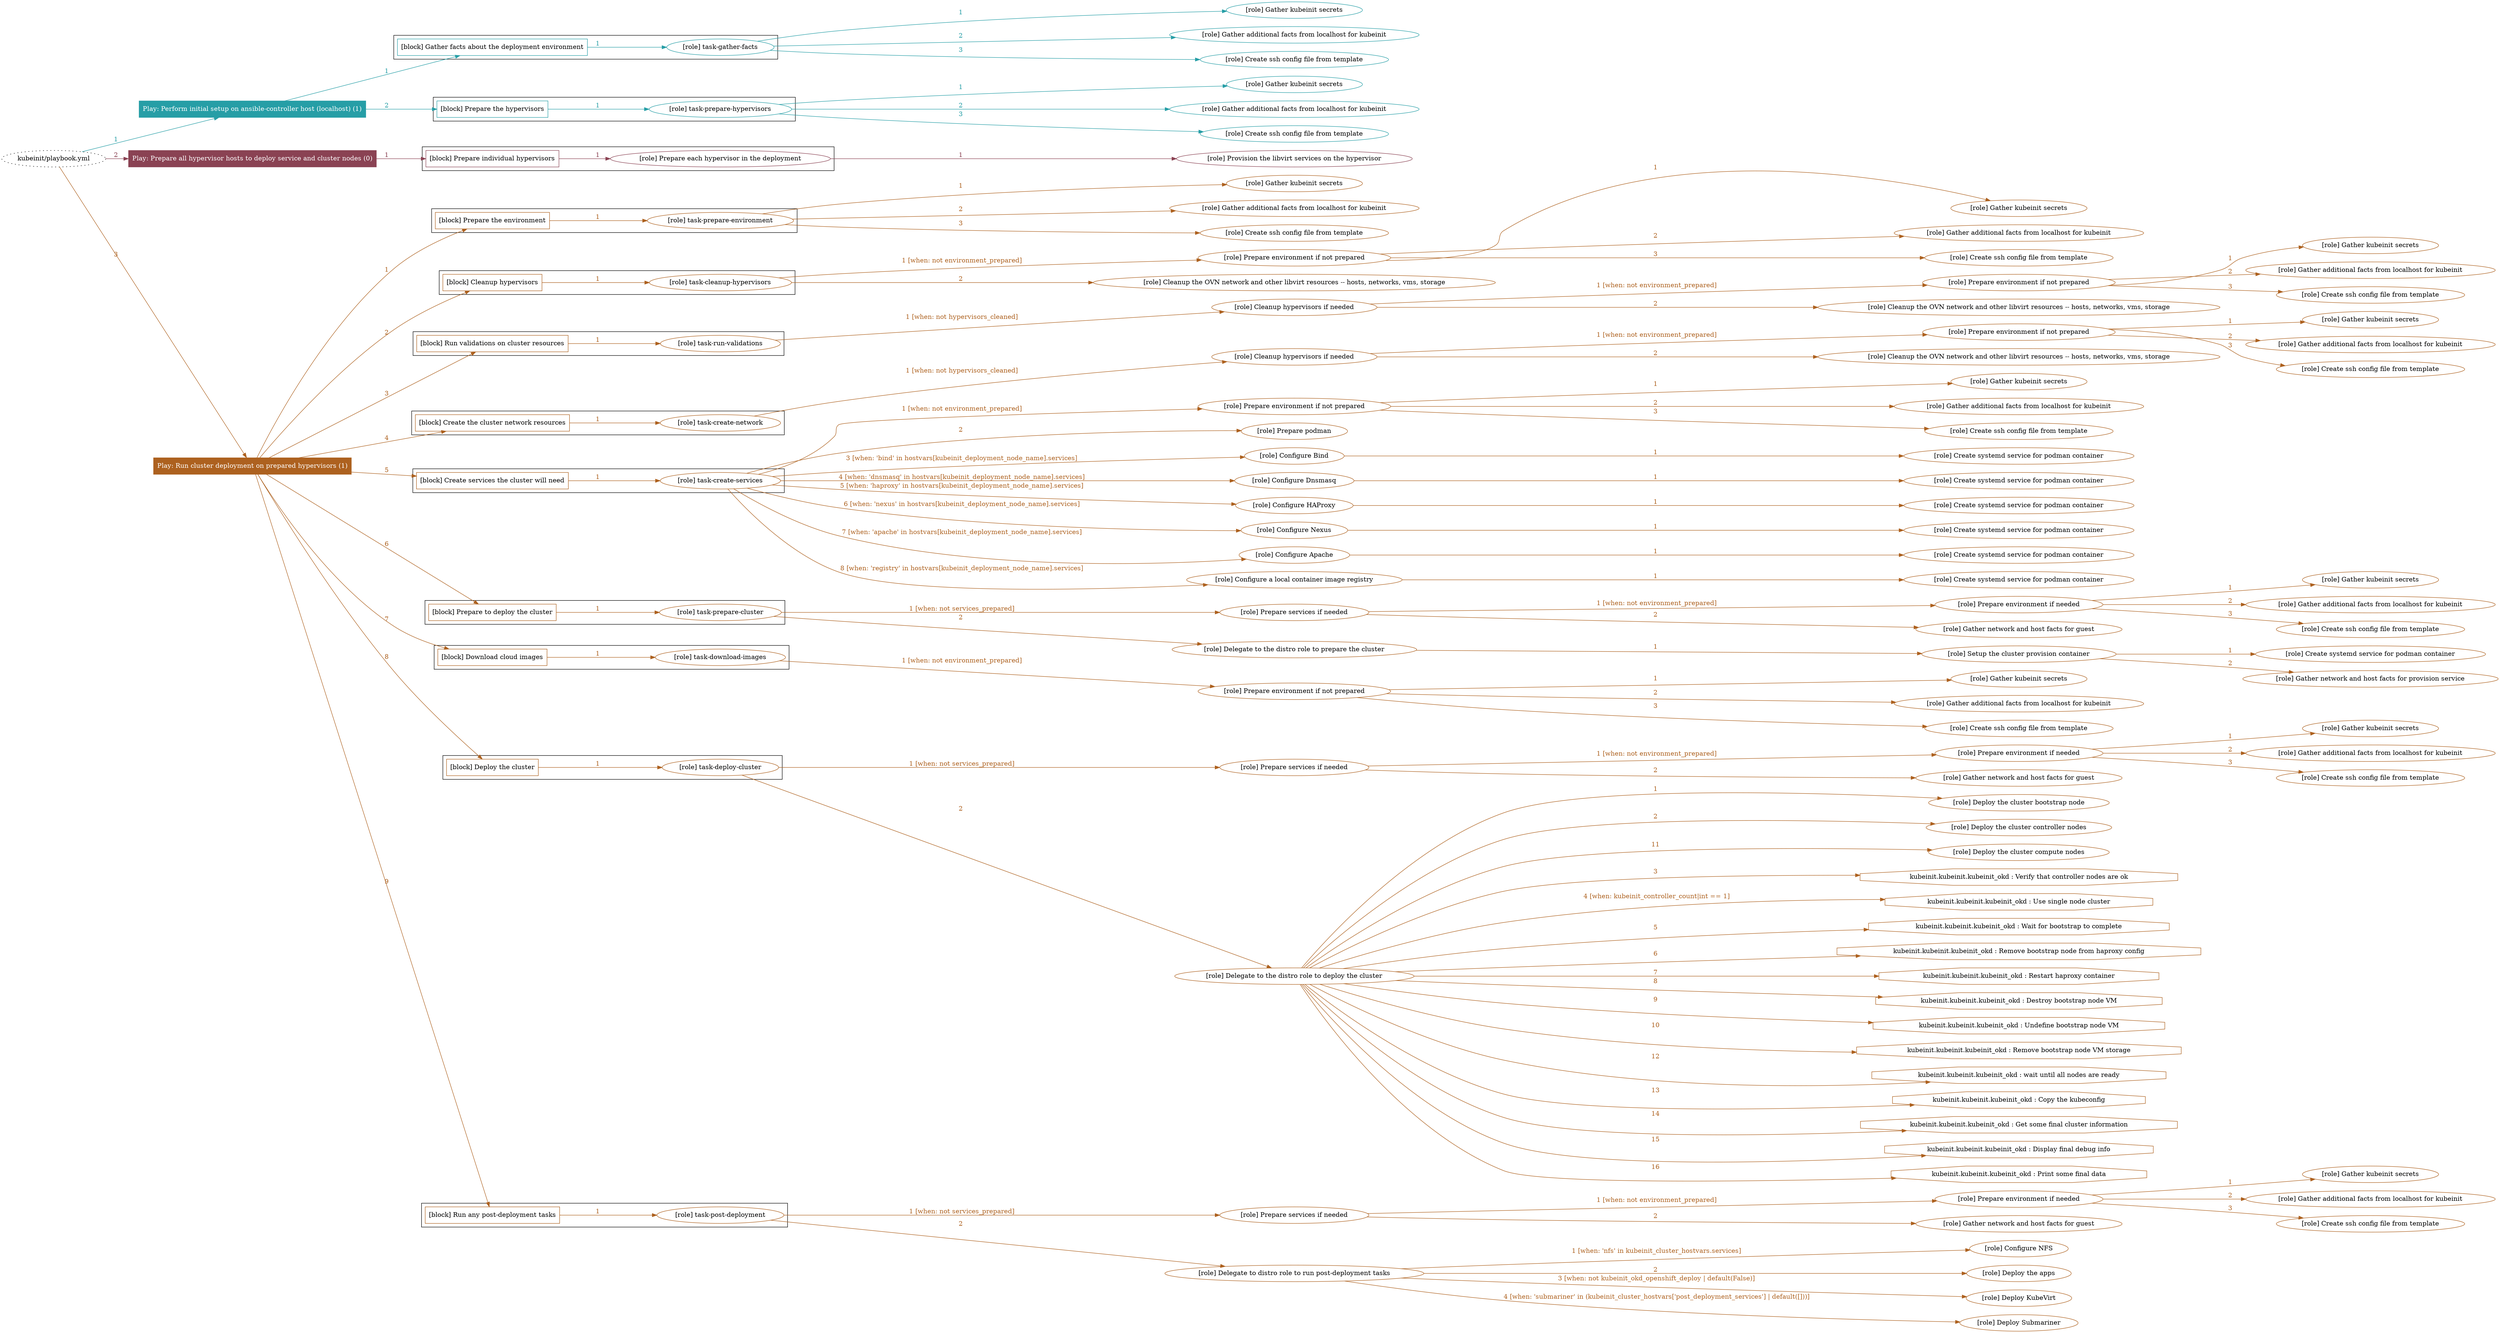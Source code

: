 digraph {
	graph [concentrate=true ordering=in rankdir=LR ratio=fill]
	edge [esep=5 sep=10]
	"kubeinit/playbook.yml" [URL="/home/runner/work/kubeinit/kubeinit/kubeinit/playbook.yml" id=playbook_9a4d87d5 style=dotted]
	play_89db842a [label="Play: Perform initial setup on ansible-controller host (localhost) (1)" URL="/home/runner/work/kubeinit/kubeinit/kubeinit/playbook.yml" color="#269ea6" fontcolor="#ffffff" id=play_89db842a shape=box style=filled tooltip=localhost]
	"kubeinit/playbook.yml" -> play_89db842a [label="1 " color="#269ea6" fontcolor="#269ea6" id=edge_95dd0a94 labeltooltip="1 " tooltip="1 "]
	subgraph "Gather kubeinit secrets" {
		role_ae7a94f9 [label="[role] Gather kubeinit secrets" URL="/home/runner/.ansible/collections/ansible_collections/kubeinit/kubeinit/roles/kubeinit_prepare/tasks/gather_kubeinit_facts.yml" color="#269ea6" id=role_ae7a94f9 tooltip="Gather kubeinit secrets"]
	}
	subgraph "Gather additional facts from localhost for kubeinit" {
		role_bd019669 [label="[role] Gather additional facts from localhost for kubeinit" URL="/home/runner/.ansible/collections/ansible_collections/kubeinit/kubeinit/roles/kubeinit_prepare/tasks/gather_kubeinit_facts.yml" color="#269ea6" id=role_bd019669 tooltip="Gather additional facts from localhost for kubeinit"]
	}
	subgraph "Create ssh config file from template" {
		role_b43a48fc [label="[role] Create ssh config file from template" URL="/home/runner/.ansible/collections/ansible_collections/kubeinit/kubeinit/roles/kubeinit_prepare/tasks/gather_kubeinit_facts.yml" color="#269ea6" id=role_b43a48fc tooltip="Create ssh config file from template"]
	}
	subgraph "task-gather-facts" {
		role_b2c30666 [label="[role] task-gather-facts" URL="/home/runner/work/kubeinit/kubeinit/kubeinit/playbook.yml" color="#269ea6" id=role_b2c30666 tooltip="task-gather-facts"]
		role_b2c30666 -> role_ae7a94f9 [label="1 " color="#269ea6" fontcolor="#269ea6" id=edge_11869ed7 labeltooltip="1 " tooltip="1 "]
		role_b2c30666 -> role_bd019669 [label="2 " color="#269ea6" fontcolor="#269ea6" id=edge_d51b8d55 labeltooltip="2 " tooltip="2 "]
		role_b2c30666 -> role_b43a48fc [label="3 " color="#269ea6" fontcolor="#269ea6" id=edge_423f474c labeltooltip="3 " tooltip="3 "]
	}
	subgraph "Gather kubeinit secrets" {
		role_a2096024 [label="[role] Gather kubeinit secrets" URL="/home/runner/.ansible/collections/ansible_collections/kubeinit/kubeinit/roles/kubeinit_prepare/tasks/gather_kubeinit_facts.yml" color="#269ea6" id=role_a2096024 tooltip="Gather kubeinit secrets"]
	}
	subgraph "Gather additional facts from localhost for kubeinit" {
		role_ddaea2f9 [label="[role] Gather additional facts from localhost for kubeinit" URL="/home/runner/.ansible/collections/ansible_collections/kubeinit/kubeinit/roles/kubeinit_prepare/tasks/gather_kubeinit_facts.yml" color="#269ea6" id=role_ddaea2f9 tooltip="Gather additional facts from localhost for kubeinit"]
	}
	subgraph "Create ssh config file from template" {
		role_84386844 [label="[role] Create ssh config file from template" URL="/home/runner/.ansible/collections/ansible_collections/kubeinit/kubeinit/roles/kubeinit_prepare/tasks/gather_kubeinit_facts.yml" color="#269ea6" id=role_84386844 tooltip="Create ssh config file from template"]
	}
	subgraph "task-prepare-hypervisors" {
		role_2451ce2c [label="[role] task-prepare-hypervisors" URL="/home/runner/work/kubeinit/kubeinit/kubeinit/playbook.yml" color="#269ea6" id=role_2451ce2c tooltip="task-prepare-hypervisors"]
		role_2451ce2c -> role_a2096024 [label="1 " color="#269ea6" fontcolor="#269ea6" id=edge_33c2fd5c labeltooltip="1 " tooltip="1 "]
		role_2451ce2c -> role_ddaea2f9 [label="2 " color="#269ea6" fontcolor="#269ea6" id=edge_5bc85304 labeltooltip="2 " tooltip="2 "]
		role_2451ce2c -> role_84386844 [label="3 " color="#269ea6" fontcolor="#269ea6" id=edge_ce3fcc4d labeltooltip="3 " tooltip="3 "]
	}
	subgraph "Play: Perform initial setup on ansible-controller host (localhost) (1)" {
		play_89db842a -> block_e79c4638 [label=1 color="#269ea6" fontcolor="#269ea6" id=edge_d972b718 labeltooltip=1 tooltip=1]
		subgraph cluster_block_e79c4638 {
			block_e79c4638 [label="[block] Gather facts about the deployment environment" URL="/home/runner/work/kubeinit/kubeinit/kubeinit/playbook.yml" color="#269ea6" id=block_e79c4638 labeltooltip="Gather facts about the deployment environment" shape=box tooltip="Gather facts about the deployment environment"]
			block_e79c4638 -> role_b2c30666 [label="1 " color="#269ea6" fontcolor="#269ea6" id=edge_9621c9ce labeltooltip="1 " tooltip="1 "]
		}
		play_89db842a -> block_8733a978 [label=2 color="#269ea6" fontcolor="#269ea6" id=edge_ac696b97 labeltooltip=2 tooltip=2]
		subgraph cluster_block_8733a978 {
			block_8733a978 [label="[block] Prepare the hypervisors" URL="/home/runner/work/kubeinit/kubeinit/kubeinit/playbook.yml" color="#269ea6" id=block_8733a978 labeltooltip="Prepare the hypervisors" shape=box tooltip="Prepare the hypervisors"]
			block_8733a978 -> role_2451ce2c [label="1 " color="#269ea6" fontcolor="#269ea6" id=edge_d6597994 labeltooltip="1 " tooltip="1 "]
		}
	}
	play_9b0f19b1 [label="Play: Prepare all hypervisor hosts to deploy service and cluster nodes (0)" URL="/home/runner/work/kubeinit/kubeinit/kubeinit/playbook.yml" color="#8a4253" fontcolor="#ffffff" id=play_9b0f19b1 shape=box style=filled tooltip="Play: Prepare all hypervisor hosts to deploy service and cluster nodes (0)"]
	"kubeinit/playbook.yml" -> play_9b0f19b1 [label="2 " color="#8a4253" fontcolor="#8a4253" id=edge_d0762844 labeltooltip="2 " tooltip="2 "]
	subgraph "Provision the libvirt services on the hypervisor" {
		role_38eee867 [label="[role] Provision the libvirt services on the hypervisor" URL="/home/runner/.ansible/collections/ansible_collections/kubeinit/kubeinit/roles/kubeinit_prepare/tasks/prepare_hypervisor.yml" color="#8a4253" id=role_38eee867 tooltip="Provision the libvirt services on the hypervisor"]
	}
	subgraph "Prepare each hypervisor in the deployment" {
		role_1d9260b6 [label="[role] Prepare each hypervisor in the deployment" URL="/home/runner/work/kubeinit/kubeinit/kubeinit/playbook.yml" color="#8a4253" id=role_1d9260b6 tooltip="Prepare each hypervisor in the deployment"]
		role_1d9260b6 -> role_38eee867 [label="1 " color="#8a4253" fontcolor="#8a4253" id=edge_60240657 labeltooltip="1 " tooltip="1 "]
	}
	subgraph "Play: Prepare all hypervisor hosts to deploy service and cluster nodes (0)" {
		play_9b0f19b1 -> block_d5d7e0af [label=1 color="#8a4253" fontcolor="#8a4253" id=edge_9c32d475 labeltooltip=1 tooltip=1]
		subgraph cluster_block_d5d7e0af {
			block_d5d7e0af [label="[block] Prepare individual hypervisors" URL="/home/runner/work/kubeinit/kubeinit/kubeinit/playbook.yml" color="#8a4253" id=block_d5d7e0af labeltooltip="Prepare individual hypervisors" shape=box tooltip="Prepare individual hypervisors"]
			block_d5d7e0af -> role_1d9260b6 [label="1 " color="#8a4253" fontcolor="#8a4253" id=edge_a08699fd labeltooltip="1 " tooltip="1 "]
		}
	}
	play_aac6924f [label="Play: Run cluster deployment on prepared hypervisors (1)" URL="/home/runner/work/kubeinit/kubeinit/kubeinit/playbook.yml" color="#ad611f" fontcolor="#ffffff" id=play_aac6924f shape=box style=filled tooltip=localhost]
	"kubeinit/playbook.yml" -> play_aac6924f [label="3 " color="#ad611f" fontcolor="#ad611f" id=edge_a08d4a89 labeltooltip="3 " tooltip="3 "]
	subgraph "Gather kubeinit secrets" {
		role_da028317 [label="[role] Gather kubeinit secrets" URL="/home/runner/.ansible/collections/ansible_collections/kubeinit/kubeinit/roles/kubeinit_prepare/tasks/gather_kubeinit_facts.yml" color="#ad611f" id=role_da028317 tooltip="Gather kubeinit secrets"]
	}
	subgraph "Gather additional facts from localhost for kubeinit" {
		role_40cef21d [label="[role] Gather additional facts from localhost for kubeinit" URL="/home/runner/.ansible/collections/ansible_collections/kubeinit/kubeinit/roles/kubeinit_prepare/tasks/gather_kubeinit_facts.yml" color="#ad611f" id=role_40cef21d tooltip="Gather additional facts from localhost for kubeinit"]
	}
	subgraph "Create ssh config file from template" {
		role_04da7549 [label="[role] Create ssh config file from template" URL="/home/runner/.ansible/collections/ansible_collections/kubeinit/kubeinit/roles/kubeinit_prepare/tasks/gather_kubeinit_facts.yml" color="#ad611f" id=role_04da7549 tooltip="Create ssh config file from template"]
	}
	subgraph "task-prepare-environment" {
		role_2ee619b7 [label="[role] task-prepare-environment" URL="/home/runner/work/kubeinit/kubeinit/kubeinit/playbook.yml" color="#ad611f" id=role_2ee619b7 tooltip="task-prepare-environment"]
		role_2ee619b7 -> role_da028317 [label="1 " color="#ad611f" fontcolor="#ad611f" id=edge_8d1d72e5 labeltooltip="1 " tooltip="1 "]
		role_2ee619b7 -> role_40cef21d [label="2 " color="#ad611f" fontcolor="#ad611f" id=edge_47f28ffe labeltooltip="2 " tooltip="2 "]
		role_2ee619b7 -> role_04da7549 [label="3 " color="#ad611f" fontcolor="#ad611f" id=edge_0ec453d5 labeltooltip="3 " tooltip="3 "]
	}
	subgraph "Gather kubeinit secrets" {
		role_4b497485 [label="[role] Gather kubeinit secrets" URL="/home/runner/.ansible/collections/ansible_collections/kubeinit/kubeinit/roles/kubeinit_prepare/tasks/gather_kubeinit_facts.yml" color="#ad611f" id=role_4b497485 tooltip="Gather kubeinit secrets"]
	}
	subgraph "Gather additional facts from localhost for kubeinit" {
		role_fdb814f2 [label="[role] Gather additional facts from localhost for kubeinit" URL="/home/runner/.ansible/collections/ansible_collections/kubeinit/kubeinit/roles/kubeinit_prepare/tasks/gather_kubeinit_facts.yml" color="#ad611f" id=role_fdb814f2 tooltip="Gather additional facts from localhost for kubeinit"]
	}
	subgraph "Create ssh config file from template" {
		role_90c917f5 [label="[role] Create ssh config file from template" URL="/home/runner/.ansible/collections/ansible_collections/kubeinit/kubeinit/roles/kubeinit_prepare/tasks/gather_kubeinit_facts.yml" color="#ad611f" id=role_90c917f5 tooltip="Create ssh config file from template"]
	}
	subgraph "Prepare environment if not prepared" {
		role_0f651ca2 [label="[role] Prepare environment if not prepared" URL="/home/runner/.ansible/collections/ansible_collections/kubeinit/kubeinit/roles/kubeinit_prepare/tasks/cleanup_hypervisors.yml" color="#ad611f" id=role_0f651ca2 tooltip="Prepare environment if not prepared"]
		role_0f651ca2 -> role_4b497485 [label="1 " color="#ad611f" fontcolor="#ad611f" id=edge_7981c8eb labeltooltip="1 " tooltip="1 "]
		role_0f651ca2 -> role_fdb814f2 [label="2 " color="#ad611f" fontcolor="#ad611f" id=edge_0ff57cc4 labeltooltip="2 " tooltip="2 "]
		role_0f651ca2 -> role_90c917f5 [label="3 " color="#ad611f" fontcolor="#ad611f" id=edge_c6a815e6 labeltooltip="3 " tooltip="3 "]
	}
	subgraph "Cleanup the OVN network and other libvirt resources -- hosts, networks, vms, storage" {
		role_b16c6ca5 [label="[role] Cleanup the OVN network and other libvirt resources -- hosts, networks, vms, storage" URL="/home/runner/.ansible/collections/ansible_collections/kubeinit/kubeinit/roles/kubeinit_prepare/tasks/cleanup_hypervisors.yml" color="#ad611f" id=role_b16c6ca5 tooltip="Cleanup the OVN network and other libvirt resources -- hosts, networks, vms, storage"]
	}
	subgraph "task-cleanup-hypervisors" {
		role_93db0e67 [label="[role] task-cleanup-hypervisors" URL="/home/runner/work/kubeinit/kubeinit/kubeinit/playbook.yml" color="#ad611f" id=role_93db0e67 tooltip="task-cleanup-hypervisors"]
		role_93db0e67 -> role_0f651ca2 [label="1 [when: not environment_prepared]" color="#ad611f" fontcolor="#ad611f" id=edge_e2e8afe5 labeltooltip="1 [when: not environment_prepared]" tooltip="1 [when: not environment_prepared]"]
		role_93db0e67 -> role_b16c6ca5 [label="2 " color="#ad611f" fontcolor="#ad611f" id=edge_042019ce labeltooltip="2 " tooltip="2 "]
	}
	subgraph "Gather kubeinit secrets" {
		role_386c3c94 [label="[role] Gather kubeinit secrets" URL="/home/runner/.ansible/collections/ansible_collections/kubeinit/kubeinit/roles/kubeinit_prepare/tasks/gather_kubeinit_facts.yml" color="#ad611f" id=role_386c3c94 tooltip="Gather kubeinit secrets"]
	}
	subgraph "Gather additional facts from localhost for kubeinit" {
		role_2fe7d57e [label="[role] Gather additional facts from localhost for kubeinit" URL="/home/runner/.ansible/collections/ansible_collections/kubeinit/kubeinit/roles/kubeinit_prepare/tasks/gather_kubeinit_facts.yml" color="#ad611f" id=role_2fe7d57e tooltip="Gather additional facts from localhost for kubeinit"]
	}
	subgraph "Create ssh config file from template" {
		role_62a33968 [label="[role] Create ssh config file from template" URL="/home/runner/.ansible/collections/ansible_collections/kubeinit/kubeinit/roles/kubeinit_prepare/tasks/gather_kubeinit_facts.yml" color="#ad611f" id=role_62a33968 tooltip="Create ssh config file from template"]
	}
	subgraph "Prepare environment if not prepared" {
		role_2ce2dbe4 [label="[role] Prepare environment if not prepared" URL="/home/runner/.ansible/collections/ansible_collections/kubeinit/kubeinit/roles/kubeinit_prepare/tasks/cleanup_hypervisors.yml" color="#ad611f" id=role_2ce2dbe4 tooltip="Prepare environment if not prepared"]
		role_2ce2dbe4 -> role_386c3c94 [label="1 " color="#ad611f" fontcolor="#ad611f" id=edge_14b8c8a2 labeltooltip="1 " tooltip="1 "]
		role_2ce2dbe4 -> role_2fe7d57e [label="2 " color="#ad611f" fontcolor="#ad611f" id=edge_1eb7001d labeltooltip="2 " tooltip="2 "]
		role_2ce2dbe4 -> role_62a33968 [label="3 " color="#ad611f" fontcolor="#ad611f" id=edge_35427a56 labeltooltip="3 " tooltip="3 "]
	}
	subgraph "Cleanup the OVN network and other libvirt resources -- hosts, networks, vms, storage" {
		role_796f700d [label="[role] Cleanup the OVN network and other libvirt resources -- hosts, networks, vms, storage" URL="/home/runner/.ansible/collections/ansible_collections/kubeinit/kubeinit/roles/kubeinit_prepare/tasks/cleanup_hypervisors.yml" color="#ad611f" id=role_796f700d tooltip="Cleanup the OVN network and other libvirt resources -- hosts, networks, vms, storage"]
	}
	subgraph "Cleanup hypervisors if needed" {
		role_ccfa4a8c [label="[role] Cleanup hypervisors if needed" URL="/home/runner/.ansible/collections/ansible_collections/kubeinit/kubeinit/roles/kubeinit_validations/tasks/main.yml" color="#ad611f" id=role_ccfa4a8c tooltip="Cleanup hypervisors if needed"]
		role_ccfa4a8c -> role_2ce2dbe4 [label="1 [when: not environment_prepared]" color="#ad611f" fontcolor="#ad611f" id=edge_a9859141 labeltooltip="1 [when: not environment_prepared]" tooltip="1 [when: not environment_prepared]"]
		role_ccfa4a8c -> role_796f700d [label="2 " color="#ad611f" fontcolor="#ad611f" id=edge_394e9d4b labeltooltip="2 " tooltip="2 "]
	}
	subgraph "task-run-validations" {
		role_46b5352d [label="[role] task-run-validations" URL="/home/runner/work/kubeinit/kubeinit/kubeinit/playbook.yml" color="#ad611f" id=role_46b5352d tooltip="task-run-validations"]
		role_46b5352d -> role_ccfa4a8c [label="1 [when: not hypervisors_cleaned]" color="#ad611f" fontcolor="#ad611f" id=edge_fbbfacf6 labeltooltip="1 [when: not hypervisors_cleaned]" tooltip="1 [when: not hypervisors_cleaned]"]
	}
	subgraph "Gather kubeinit secrets" {
		role_9c8b0edd [label="[role] Gather kubeinit secrets" URL="/home/runner/.ansible/collections/ansible_collections/kubeinit/kubeinit/roles/kubeinit_prepare/tasks/gather_kubeinit_facts.yml" color="#ad611f" id=role_9c8b0edd tooltip="Gather kubeinit secrets"]
	}
	subgraph "Gather additional facts from localhost for kubeinit" {
		role_137957ff [label="[role] Gather additional facts from localhost for kubeinit" URL="/home/runner/.ansible/collections/ansible_collections/kubeinit/kubeinit/roles/kubeinit_prepare/tasks/gather_kubeinit_facts.yml" color="#ad611f" id=role_137957ff tooltip="Gather additional facts from localhost for kubeinit"]
	}
	subgraph "Create ssh config file from template" {
		role_ee09f1ce [label="[role] Create ssh config file from template" URL="/home/runner/.ansible/collections/ansible_collections/kubeinit/kubeinit/roles/kubeinit_prepare/tasks/gather_kubeinit_facts.yml" color="#ad611f" id=role_ee09f1ce tooltip="Create ssh config file from template"]
	}
	subgraph "Prepare environment if not prepared" {
		role_40979986 [label="[role] Prepare environment if not prepared" URL="/home/runner/.ansible/collections/ansible_collections/kubeinit/kubeinit/roles/kubeinit_prepare/tasks/cleanup_hypervisors.yml" color="#ad611f" id=role_40979986 tooltip="Prepare environment if not prepared"]
		role_40979986 -> role_9c8b0edd [label="1 " color="#ad611f" fontcolor="#ad611f" id=edge_6fe8c3cb labeltooltip="1 " tooltip="1 "]
		role_40979986 -> role_137957ff [label="2 " color="#ad611f" fontcolor="#ad611f" id=edge_cd2a14ac labeltooltip="2 " tooltip="2 "]
		role_40979986 -> role_ee09f1ce [label="3 " color="#ad611f" fontcolor="#ad611f" id=edge_3de51860 labeltooltip="3 " tooltip="3 "]
	}
	subgraph "Cleanup the OVN network and other libvirt resources -- hosts, networks, vms, storage" {
		role_ed13ad21 [label="[role] Cleanup the OVN network and other libvirt resources -- hosts, networks, vms, storage" URL="/home/runner/.ansible/collections/ansible_collections/kubeinit/kubeinit/roles/kubeinit_prepare/tasks/cleanup_hypervisors.yml" color="#ad611f" id=role_ed13ad21 tooltip="Cleanup the OVN network and other libvirt resources -- hosts, networks, vms, storage"]
	}
	subgraph "Cleanup hypervisors if needed" {
		role_63f23e3c [label="[role] Cleanup hypervisors if needed" URL="/home/runner/.ansible/collections/ansible_collections/kubeinit/kubeinit/roles/kubeinit_libvirt/tasks/create_network.yml" color="#ad611f" id=role_63f23e3c tooltip="Cleanup hypervisors if needed"]
		role_63f23e3c -> role_40979986 [label="1 [when: not environment_prepared]" color="#ad611f" fontcolor="#ad611f" id=edge_a58d3bcb labeltooltip="1 [when: not environment_prepared]" tooltip="1 [when: not environment_prepared]"]
		role_63f23e3c -> role_ed13ad21 [label="2 " color="#ad611f" fontcolor="#ad611f" id=edge_278acaad labeltooltip="2 " tooltip="2 "]
	}
	subgraph "task-create-network" {
		role_04ecd2af [label="[role] task-create-network" URL="/home/runner/work/kubeinit/kubeinit/kubeinit/playbook.yml" color="#ad611f" id=role_04ecd2af tooltip="task-create-network"]
		role_04ecd2af -> role_63f23e3c [label="1 [when: not hypervisors_cleaned]" color="#ad611f" fontcolor="#ad611f" id=edge_746a2b8f labeltooltip="1 [when: not hypervisors_cleaned]" tooltip="1 [when: not hypervisors_cleaned]"]
	}
	subgraph "Gather kubeinit secrets" {
		role_7123ffb7 [label="[role] Gather kubeinit secrets" URL="/home/runner/.ansible/collections/ansible_collections/kubeinit/kubeinit/roles/kubeinit_prepare/tasks/gather_kubeinit_facts.yml" color="#ad611f" id=role_7123ffb7 tooltip="Gather kubeinit secrets"]
	}
	subgraph "Gather additional facts from localhost for kubeinit" {
		role_f53ab9f3 [label="[role] Gather additional facts from localhost for kubeinit" URL="/home/runner/.ansible/collections/ansible_collections/kubeinit/kubeinit/roles/kubeinit_prepare/tasks/gather_kubeinit_facts.yml" color="#ad611f" id=role_f53ab9f3 tooltip="Gather additional facts from localhost for kubeinit"]
	}
	subgraph "Create ssh config file from template" {
		role_320435c9 [label="[role] Create ssh config file from template" URL="/home/runner/.ansible/collections/ansible_collections/kubeinit/kubeinit/roles/kubeinit_prepare/tasks/gather_kubeinit_facts.yml" color="#ad611f" id=role_320435c9 tooltip="Create ssh config file from template"]
	}
	subgraph "Prepare environment if not prepared" {
		role_c3e6f771 [label="[role] Prepare environment if not prepared" URL="/home/runner/.ansible/collections/ansible_collections/kubeinit/kubeinit/roles/kubeinit_services/tasks/main.yml" color="#ad611f" id=role_c3e6f771 tooltip="Prepare environment if not prepared"]
		role_c3e6f771 -> role_7123ffb7 [label="1 " color="#ad611f" fontcolor="#ad611f" id=edge_0d44c2ab labeltooltip="1 " tooltip="1 "]
		role_c3e6f771 -> role_f53ab9f3 [label="2 " color="#ad611f" fontcolor="#ad611f" id=edge_cef2595a labeltooltip="2 " tooltip="2 "]
		role_c3e6f771 -> role_320435c9 [label="3 " color="#ad611f" fontcolor="#ad611f" id=edge_cd268386 labeltooltip="3 " tooltip="3 "]
	}
	subgraph "Prepare podman" {
		role_dbf51861 [label="[role] Prepare podman" URL="/home/runner/.ansible/collections/ansible_collections/kubeinit/kubeinit/roles/kubeinit_services/tasks/00_create_service_pod.yml" color="#ad611f" id=role_dbf51861 tooltip="Prepare podman"]
	}
	subgraph "Create systemd service for podman container" {
		role_4f3a4577 [label="[role] Create systemd service for podman container" URL="/home/runner/.ansible/collections/ansible_collections/kubeinit/kubeinit/roles/kubeinit_bind/tasks/main.yml" color="#ad611f" id=role_4f3a4577 tooltip="Create systemd service for podman container"]
	}
	subgraph "Configure Bind" {
		role_bc484366 [label="[role] Configure Bind" URL="/home/runner/.ansible/collections/ansible_collections/kubeinit/kubeinit/roles/kubeinit_services/tasks/start_services_containers.yml" color="#ad611f" id=role_bc484366 tooltip="Configure Bind"]
		role_bc484366 -> role_4f3a4577 [label="1 " color="#ad611f" fontcolor="#ad611f" id=edge_df790f39 labeltooltip="1 " tooltip="1 "]
	}
	subgraph "Create systemd service for podman container" {
		role_e1e6ae00 [label="[role] Create systemd service for podman container" URL="/home/runner/.ansible/collections/ansible_collections/kubeinit/kubeinit/roles/kubeinit_dnsmasq/tasks/main.yml" color="#ad611f" id=role_e1e6ae00 tooltip="Create systemd service for podman container"]
	}
	subgraph "Configure Dnsmasq" {
		role_4d7bee9c [label="[role] Configure Dnsmasq" URL="/home/runner/.ansible/collections/ansible_collections/kubeinit/kubeinit/roles/kubeinit_services/tasks/start_services_containers.yml" color="#ad611f" id=role_4d7bee9c tooltip="Configure Dnsmasq"]
		role_4d7bee9c -> role_e1e6ae00 [label="1 " color="#ad611f" fontcolor="#ad611f" id=edge_740e8e5f labeltooltip="1 " tooltip="1 "]
	}
	subgraph "Create systemd service for podman container" {
		role_254d030b [label="[role] Create systemd service for podman container" URL="/home/runner/.ansible/collections/ansible_collections/kubeinit/kubeinit/roles/kubeinit_haproxy/tasks/main.yml" color="#ad611f" id=role_254d030b tooltip="Create systemd service for podman container"]
	}
	subgraph "Configure HAProxy" {
		role_b877dd8b [label="[role] Configure HAProxy" URL="/home/runner/.ansible/collections/ansible_collections/kubeinit/kubeinit/roles/kubeinit_services/tasks/start_services_containers.yml" color="#ad611f" id=role_b877dd8b tooltip="Configure HAProxy"]
		role_b877dd8b -> role_254d030b [label="1 " color="#ad611f" fontcolor="#ad611f" id=edge_02c7d3d1 labeltooltip="1 " tooltip="1 "]
	}
	subgraph "Create systemd service for podman container" {
		role_dcc2b390 [label="[role] Create systemd service for podman container" URL="/home/runner/.ansible/collections/ansible_collections/kubeinit/kubeinit/roles/kubeinit_nexus/tasks/main.yml" color="#ad611f" id=role_dcc2b390 tooltip="Create systemd service for podman container"]
	}
	subgraph "Configure Nexus" {
		role_9832fd9b [label="[role] Configure Nexus" URL="/home/runner/.ansible/collections/ansible_collections/kubeinit/kubeinit/roles/kubeinit_services/tasks/start_services_containers.yml" color="#ad611f" id=role_9832fd9b tooltip="Configure Nexus"]
		role_9832fd9b -> role_dcc2b390 [label="1 " color="#ad611f" fontcolor="#ad611f" id=edge_26f6e38d labeltooltip="1 " tooltip="1 "]
	}
	subgraph "Create systemd service for podman container" {
		role_0f707d7d [label="[role] Create systemd service for podman container" URL="/home/runner/.ansible/collections/ansible_collections/kubeinit/kubeinit/roles/kubeinit_apache/tasks/main.yml" color="#ad611f" id=role_0f707d7d tooltip="Create systemd service for podman container"]
	}
	subgraph "Configure Apache" {
		role_85aa6ff6 [label="[role] Configure Apache" URL="/home/runner/.ansible/collections/ansible_collections/kubeinit/kubeinit/roles/kubeinit_services/tasks/start_services_containers.yml" color="#ad611f" id=role_85aa6ff6 tooltip="Configure Apache"]
		role_85aa6ff6 -> role_0f707d7d [label="1 " color="#ad611f" fontcolor="#ad611f" id=edge_0fc59c49 labeltooltip="1 " tooltip="1 "]
	}
	subgraph "Create systemd service for podman container" {
		role_623dc769 [label="[role] Create systemd service for podman container" URL="/home/runner/.ansible/collections/ansible_collections/kubeinit/kubeinit/roles/kubeinit_registry/tasks/main.yml" color="#ad611f" id=role_623dc769 tooltip="Create systemd service for podman container"]
	}
	subgraph "Configure a local container image registry" {
		role_31dde309 [label="[role] Configure a local container image registry" URL="/home/runner/.ansible/collections/ansible_collections/kubeinit/kubeinit/roles/kubeinit_services/tasks/start_services_containers.yml" color="#ad611f" id=role_31dde309 tooltip="Configure a local container image registry"]
		role_31dde309 -> role_623dc769 [label="1 " color="#ad611f" fontcolor="#ad611f" id=edge_7215e7db labeltooltip="1 " tooltip="1 "]
	}
	subgraph "task-create-services" {
		role_2c8e66fe [label="[role] task-create-services" URL="/home/runner/work/kubeinit/kubeinit/kubeinit/playbook.yml" color="#ad611f" id=role_2c8e66fe tooltip="task-create-services"]
		role_2c8e66fe -> role_c3e6f771 [label="1 [when: not environment_prepared]" color="#ad611f" fontcolor="#ad611f" id=edge_00e67932 labeltooltip="1 [when: not environment_prepared]" tooltip="1 [when: not environment_prepared]"]
		role_2c8e66fe -> role_dbf51861 [label="2 " color="#ad611f" fontcolor="#ad611f" id=edge_9fb94bb1 labeltooltip="2 " tooltip="2 "]
		role_2c8e66fe -> role_bc484366 [label="3 [when: 'bind' in hostvars[kubeinit_deployment_node_name].services]" color="#ad611f" fontcolor="#ad611f" id=edge_c4e9005e labeltooltip="3 [when: 'bind' in hostvars[kubeinit_deployment_node_name].services]" tooltip="3 [when: 'bind' in hostvars[kubeinit_deployment_node_name].services]"]
		role_2c8e66fe -> role_4d7bee9c [label="4 [when: 'dnsmasq' in hostvars[kubeinit_deployment_node_name].services]" color="#ad611f" fontcolor="#ad611f" id=edge_b97e998f labeltooltip="4 [when: 'dnsmasq' in hostvars[kubeinit_deployment_node_name].services]" tooltip="4 [when: 'dnsmasq' in hostvars[kubeinit_deployment_node_name].services]"]
		role_2c8e66fe -> role_b877dd8b [label="5 [when: 'haproxy' in hostvars[kubeinit_deployment_node_name].services]" color="#ad611f" fontcolor="#ad611f" id=edge_2146376d labeltooltip="5 [when: 'haproxy' in hostvars[kubeinit_deployment_node_name].services]" tooltip="5 [when: 'haproxy' in hostvars[kubeinit_deployment_node_name].services]"]
		role_2c8e66fe -> role_9832fd9b [label="6 [when: 'nexus' in hostvars[kubeinit_deployment_node_name].services]" color="#ad611f" fontcolor="#ad611f" id=edge_5b8541d4 labeltooltip="6 [when: 'nexus' in hostvars[kubeinit_deployment_node_name].services]" tooltip="6 [when: 'nexus' in hostvars[kubeinit_deployment_node_name].services]"]
		role_2c8e66fe -> role_85aa6ff6 [label="7 [when: 'apache' in hostvars[kubeinit_deployment_node_name].services]" color="#ad611f" fontcolor="#ad611f" id=edge_8cae0ccf labeltooltip="7 [when: 'apache' in hostvars[kubeinit_deployment_node_name].services]" tooltip="7 [when: 'apache' in hostvars[kubeinit_deployment_node_name].services]"]
		role_2c8e66fe -> role_31dde309 [label="8 [when: 'registry' in hostvars[kubeinit_deployment_node_name].services]" color="#ad611f" fontcolor="#ad611f" id=edge_76fd812b labeltooltip="8 [when: 'registry' in hostvars[kubeinit_deployment_node_name].services]" tooltip="8 [when: 'registry' in hostvars[kubeinit_deployment_node_name].services]"]
	}
	subgraph "Gather kubeinit secrets" {
		role_b8bae85e [label="[role] Gather kubeinit secrets" URL="/home/runner/.ansible/collections/ansible_collections/kubeinit/kubeinit/roles/kubeinit_prepare/tasks/gather_kubeinit_facts.yml" color="#ad611f" id=role_b8bae85e tooltip="Gather kubeinit secrets"]
	}
	subgraph "Gather additional facts from localhost for kubeinit" {
		role_bd514729 [label="[role] Gather additional facts from localhost for kubeinit" URL="/home/runner/.ansible/collections/ansible_collections/kubeinit/kubeinit/roles/kubeinit_prepare/tasks/gather_kubeinit_facts.yml" color="#ad611f" id=role_bd514729 tooltip="Gather additional facts from localhost for kubeinit"]
	}
	subgraph "Create ssh config file from template" {
		role_bbb05bca [label="[role] Create ssh config file from template" URL="/home/runner/.ansible/collections/ansible_collections/kubeinit/kubeinit/roles/kubeinit_prepare/tasks/gather_kubeinit_facts.yml" color="#ad611f" id=role_bbb05bca tooltip="Create ssh config file from template"]
	}
	subgraph "Prepare environment if needed" {
		role_afecfafe [label="[role] Prepare environment if needed" URL="/home/runner/.ansible/collections/ansible_collections/kubeinit/kubeinit/roles/kubeinit_services/tasks/prepare_services.yml" color="#ad611f" id=role_afecfafe tooltip="Prepare environment if needed"]
		role_afecfafe -> role_b8bae85e [label="1 " color="#ad611f" fontcolor="#ad611f" id=edge_502e9c63 labeltooltip="1 " tooltip="1 "]
		role_afecfafe -> role_bd514729 [label="2 " color="#ad611f" fontcolor="#ad611f" id=edge_f1367655 labeltooltip="2 " tooltip="2 "]
		role_afecfafe -> role_bbb05bca [label="3 " color="#ad611f" fontcolor="#ad611f" id=edge_6f58c9a4 labeltooltip="3 " tooltip="3 "]
	}
	subgraph "Gather network and host facts for guest" {
		role_c16a9a7e [label="[role] Gather network and host facts for guest" URL="/home/runner/.ansible/collections/ansible_collections/kubeinit/kubeinit/roles/kubeinit_services/tasks/prepare_services.yml" color="#ad611f" id=role_c16a9a7e tooltip="Gather network and host facts for guest"]
	}
	subgraph "Prepare services if needed" {
		role_09ee20c6 [label="[role] Prepare services if needed" URL="/home/runner/.ansible/collections/ansible_collections/kubeinit/kubeinit/roles/kubeinit_prepare/tasks/prepare_cluster.yml" color="#ad611f" id=role_09ee20c6 tooltip="Prepare services if needed"]
		role_09ee20c6 -> role_afecfafe [label="1 [when: not environment_prepared]" color="#ad611f" fontcolor="#ad611f" id=edge_4505060e labeltooltip="1 [when: not environment_prepared]" tooltip="1 [when: not environment_prepared]"]
		role_09ee20c6 -> role_c16a9a7e [label="2 " color="#ad611f" fontcolor="#ad611f" id=edge_d0ff723e labeltooltip="2 " tooltip="2 "]
	}
	subgraph "Create systemd service for podman container" {
		role_948949e7 [label="[role] Create systemd service for podman container" URL="/home/runner/.ansible/collections/ansible_collections/kubeinit/kubeinit/roles/kubeinit_services/tasks/create_provision_container.yml" color="#ad611f" id=role_948949e7 tooltip="Create systemd service for podman container"]
	}
	subgraph "Gather network and host facts for provision service" {
		role_82ac7380 [label="[role] Gather network and host facts for provision service" URL="/home/runner/.ansible/collections/ansible_collections/kubeinit/kubeinit/roles/kubeinit_services/tasks/create_provision_container.yml" color="#ad611f" id=role_82ac7380 tooltip="Gather network and host facts for provision service"]
	}
	subgraph "Setup the cluster provision container" {
		role_8bf5df13 [label="[role] Setup the cluster provision container" URL="/home/runner/.ansible/collections/ansible_collections/kubeinit/kubeinit/roles/kubeinit_okd/tasks/prepare_cluster.yml" color="#ad611f" id=role_8bf5df13 tooltip="Setup the cluster provision container"]
		role_8bf5df13 -> role_948949e7 [label="1 " color="#ad611f" fontcolor="#ad611f" id=edge_aebe0f16 labeltooltip="1 " tooltip="1 "]
		role_8bf5df13 -> role_82ac7380 [label="2 " color="#ad611f" fontcolor="#ad611f" id=edge_508ea5f2 labeltooltip="2 " tooltip="2 "]
	}
	subgraph "Delegate to the distro role to prepare the cluster" {
		role_2f9c21a3 [label="[role] Delegate to the distro role to prepare the cluster" URL="/home/runner/.ansible/collections/ansible_collections/kubeinit/kubeinit/roles/kubeinit_prepare/tasks/prepare_cluster.yml" color="#ad611f" id=role_2f9c21a3 tooltip="Delegate to the distro role to prepare the cluster"]
		role_2f9c21a3 -> role_8bf5df13 [label="1 " color="#ad611f" fontcolor="#ad611f" id=edge_ce827e85 labeltooltip="1 " tooltip="1 "]
	}
	subgraph "task-prepare-cluster" {
		role_3d15ce95 [label="[role] task-prepare-cluster" URL="/home/runner/work/kubeinit/kubeinit/kubeinit/playbook.yml" color="#ad611f" id=role_3d15ce95 tooltip="task-prepare-cluster"]
		role_3d15ce95 -> role_09ee20c6 [label="1 [when: not services_prepared]" color="#ad611f" fontcolor="#ad611f" id=edge_99c98bc4 labeltooltip="1 [when: not services_prepared]" tooltip="1 [when: not services_prepared]"]
		role_3d15ce95 -> role_2f9c21a3 [label="2 " color="#ad611f" fontcolor="#ad611f" id=edge_8a8c7ac5 labeltooltip="2 " tooltip="2 "]
	}
	subgraph "Gather kubeinit secrets" {
		role_2276c706 [label="[role] Gather kubeinit secrets" URL="/home/runner/.ansible/collections/ansible_collections/kubeinit/kubeinit/roles/kubeinit_prepare/tasks/gather_kubeinit_facts.yml" color="#ad611f" id=role_2276c706 tooltip="Gather kubeinit secrets"]
	}
	subgraph "Gather additional facts from localhost for kubeinit" {
		role_b4e7bc97 [label="[role] Gather additional facts from localhost for kubeinit" URL="/home/runner/.ansible/collections/ansible_collections/kubeinit/kubeinit/roles/kubeinit_prepare/tasks/gather_kubeinit_facts.yml" color="#ad611f" id=role_b4e7bc97 tooltip="Gather additional facts from localhost for kubeinit"]
	}
	subgraph "Create ssh config file from template" {
		role_75801753 [label="[role] Create ssh config file from template" URL="/home/runner/.ansible/collections/ansible_collections/kubeinit/kubeinit/roles/kubeinit_prepare/tasks/gather_kubeinit_facts.yml" color="#ad611f" id=role_75801753 tooltip="Create ssh config file from template"]
	}
	subgraph "Prepare environment if not prepared" {
		role_b9cea818 [label="[role] Prepare environment if not prepared" URL="/home/runner/.ansible/collections/ansible_collections/kubeinit/kubeinit/roles/kubeinit_libvirt/tasks/download_cloud_images.yml" color="#ad611f" id=role_b9cea818 tooltip="Prepare environment if not prepared"]
		role_b9cea818 -> role_2276c706 [label="1 " color="#ad611f" fontcolor="#ad611f" id=edge_a5eec6ef labeltooltip="1 " tooltip="1 "]
		role_b9cea818 -> role_b4e7bc97 [label="2 " color="#ad611f" fontcolor="#ad611f" id=edge_18fd1569 labeltooltip="2 " tooltip="2 "]
		role_b9cea818 -> role_75801753 [label="3 " color="#ad611f" fontcolor="#ad611f" id=edge_c7e49593 labeltooltip="3 " tooltip="3 "]
	}
	subgraph "task-download-images" {
		role_444e97b9 [label="[role] task-download-images" URL="/home/runner/work/kubeinit/kubeinit/kubeinit/playbook.yml" color="#ad611f" id=role_444e97b9 tooltip="task-download-images"]
		role_444e97b9 -> role_b9cea818 [label="1 [when: not environment_prepared]" color="#ad611f" fontcolor="#ad611f" id=edge_a78501de labeltooltip="1 [when: not environment_prepared]" tooltip="1 [when: not environment_prepared]"]
	}
	subgraph "Gather kubeinit secrets" {
		role_27627364 [label="[role] Gather kubeinit secrets" URL="/home/runner/.ansible/collections/ansible_collections/kubeinit/kubeinit/roles/kubeinit_prepare/tasks/gather_kubeinit_facts.yml" color="#ad611f" id=role_27627364 tooltip="Gather kubeinit secrets"]
	}
	subgraph "Gather additional facts from localhost for kubeinit" {
		role_f8746c5a [label="[role] Gather additional facts from localhost for kubeinit" URL="/home/runner/.ansible/collections/ansible_collections/kubeinit/kubeinit/roles/kubeinit_prepare/tasks/gather_kubeinit_facts.yml" color="#ad611f" id=role_f8746c5a tooltip="Gather additional facts from localhost for kubeinit"]
	}
	subgraph "Create ssh config file from template" {
		role_1a0cc93c [label="[role] Create ssh config file from template" URL="/home/runner/.ansible/collections/ansible_collections/kubeinit/kubeinit/roles/kubeinit_prepare/tasks/gather_kubeinit_facts.yml" color="#ad611f" id=role_1a0cc93c tooltip="Create ssh config file from template"]
	}
	subgraph "Prepare environment if needed" {
		role_b94e385b [label="[role] Prepare environment if needed" URL="/home/runner/.ansible/collections/ansible_collections/kubeinit/kubeinit/roles/kubeinit_services/tasks/prepare_services.yml" color="#ad611f" id=role_b94e385b tooltip="Prepare environment if needed"]
		role_b94e385b -> role_27627364 [label="1 " color="#ad611f" fontcolor="#ad611f" id=edge_11555ff3 labeltooltip="1 " tooltip="1 "]
		role_b94e385b -> role_f8746c5a [label="2 " color="#ad611f" fontcolor="#ad611f" id=edge_b0263c99 labeltooltip="2 " tooltip="2 "]
		role_b94e385b -> role_1a0cc93c [label="3 " color="#ad611f" fontcolor="#ad611f" id=edge_942a9825 labeltooltip="3 " tooltip="3 "]
	}
	subgraph "Gather network and host facts for guest" {
		role_59ec8e69 [label="[role] Gather network and host facts for guest" URL="/home/runner/.ansible/collections/ansible_collections/kubeinit/kubeinit/roles/kubeinit_services/tasks/prepare_services.yml" color="#ad611f" id=role_59ec8e69 tooltip="Gather network and host facts for guest"]
	}
	subgraph "Prepare services if needed" {
		role_cd33db1b [label="[role] Prepare services if needed" URL="/home/runner/.ansible/collections/ansible_collections/kubeinit/kubeinit/roles/kubeinit_prepare/tasks/deploy_cluster.yml" color="#ad611f" id=role_cd33db1b tooltip="Prepare services if needed"]
		role_cd33db1b -> role_b94e385b [label="1 [when: not environment_prepared]" color="#ad611f" fontcolor="#ad611f" id=edge_1e9159ce labeltooltip="1 [when: not environment_prepared]" tooltip="1 [when: not environment_prepared]"]
		role_cd33db1b -> role_59ec8e69 [label="2 " color="#ad611f" fontcolor="#ad611f" id=edge_02eae7c5 labeltooltip="2 " tooltip="2 "]
	}
	subgraph "Deploy the cluster bootstrap node" {
		role_33e7622d [label="[role] Deploy the cluster bootstrap node" URL="/home/runner/.ansible/collections/ansible_collections/kubeinit/kubeinit/roles/kubeinit_okd/tasks/main.yml" color="#ad611f" id=role_33e7622d tooltip="Deploy the cluster bootstrap node"]
	}
	subgraph "Deploy the cluster controller nodes" {
		role_3150010a [label="[role] Deploy the cluster controller nodes" URL="/home/runner/.ansible/collections/ansible_collections/kubeinit/kubeinit/roles/kubeinit_okd/tasks/main.yml" color="#ad611f" id=role_3150010a tooltip="Deploy the cluster controller nodes"]
	}
	subgraph "Deploy the cluster compute nodes" {
		role_497af4e4 [label="[role] Deploy the cluster compute nodes" URL="/home/runner/.ansible/collections/ansible_collections/kubeinit/kubeinit/roles/kubeinit_okd/tasks/main.yml" color="#ad611f" id=role_497af4e4 tooltip="Deploy the cluster compute nodes"]
	}
	subgraph "Delegate to the distro role to deploy the cluster" {
		role_ff7e84e3 [label="[role] Delegate to the distro role to deploy the cluster" URL="/home/runner/.ansible/collections/ansible_collections/kubeinit/kubeinit/roles/kubeinit_prepare/tasks/deploy_cluster.yml" color="#ad611f" id=role_ff7e84e3 tooltip="Delegate to the distro role to deploy the cluster"]
		role_ff7e84e3 -> role_33e7622d [label="1 " color="#ad611f" fontcolor="#ad611f" id=edge_99527d59 labeltooltip="1 " tooltip="1 "]
		role_ff7e84e3 -> role_3150010a [label="2 " color="#ad611f" fontcolor="#ad611f" id=edge_b4cdff1a labeltooltip="2 " tooltip="2 "]
		task_f4f1d4f2 [label="kubeinit.kubeinit.kubeinit_okd : Verify that controller nodes are ok" URL="/home/runner/.ansible/collections/ansible_collections/kubeinit/kubeinit/roles/kubeinit_okd/tasks/main.yml" color="#ad611f" id=task_f4f1d4f2 shape=octagon tooltip="kubeinit.kubeinit.kubeinit_okd : Verify that controller nodes are ok"]
		role_ff7e84e3 -> task_f4f1d4f2 [label="3 " color="#ad611f" fontcolor="#ad611f" id=edge_7d2412a2 labeltooltip="3 " tooltip="3 "]
		task_c7db6cd5 [label="kubeinit.kubeinit.kubeinit_okd : Use single node cluster" URL="/home/runner/.ansible/collections/ansible_collections/kubeinit/kubeinit/roles/kubeinit_okd/tasks/main.yml" color="#ad611f" id=task_c7db6cd5 shape=octagon tooltip="kubeinit.kubeinit.kubeinit_okd : Use single node cluster"]
		role_ff7e84e3 -> task_c7db6cd5 [label="4 [when: kubeinit_controller_count|int == 1]" color="#ad611f" fontcolor="#ad611f" id=edge_c00b38e5 labeltooltip="4 [when: kubeinit_controller_count|int == 1]" tooltip="4 [when: kubeinit_controller_count|int == 1]"]
		task_fa8e8b0f [label="kubeinit.kubeinit.kubeinit_okd : Wait for bootstrap to complete" URL="/home/runner/.ansible/collections/ansible_collections/kubeinit/kubeinit/roles/kubeinit_okd/tasks/main.yml" color="#ad611f" id=task_fa8e8b0f shape=octagon tooltip="kubeinit.kubeinit.kubeinit_okd : Wait for bootstrap to complete"]
		role_ff7e84e3 -> task_fa8e8b0f [label="5 " color="#ad611f" fontcolor="#ad611f" id=edge_293ad542 labeltooltip="5 " tooltip="5 "]
		task_fbc20d0a [label="kubeinit.kubeinit.kubeinit_okd : Remove bootstrap node from haproxy config" URL="/home/runner/.ansible/collections/ansible_collections/kubeinit/kubeinit/roles/kubeinit_okd/tasks/main.yml" color="#ad611f" id=task_fbc20d0a shape=octagon tooltip="kubeinit.kubeinit.kubeinit_okd : Remove bootstrap node from haproxy config"]
		role_ff7e84e3 -> task_fbc20d0a [label="6 " color="#ad611f" fontcolor="#ad611f" id=edge_a7addac1 labeltooltip="6 " tooltip="6 "]
		task_857a5bf2 [label="kubeinit.kubeinit.kubeinit_okd : Restart haproxy container" URL="/home/runner/.ansible/collections/ansible_collections/kubeinit/kubeinit/roles/kubeinit_okd/tasks/main.yml" color="#ad611f" id=task_857a5bf2 shape=octagon tooltip="kubeinit.kubeinit.kubeinit_okd : Restart haproxy container"]
		role_ff7e84e3 -> task_857a5bf2 [label="7 " color="#ad611f" fontcolor="#ad611f" id=edge_627dfe9a labeltooltip="7 " tooltip="7 "]
		task_dbf607f3 [label="kubeinit.kubeinit.kubeinit_okd : Destroy bootstrap node VM" URL="/home/runner/.ansible/collections/ansible_collections/kubeinit/kubeinit/roles/kubeinit_okd/tasks/main.yml" color="#ad611f" id=task_dbf607f3 shape=octagon tooltip="kubeinit.kubeinit.kubeinit_okd : Destroy bootstrap node VM"]
		role_ff7e84e3 -> task_dbf607f3 [label="8 " color="#ad611f" fontcolor="#ad611f" id=edge_5f633cac labeltooltip="8 " tooltip="8 "]
		task_b3951ca7 [label="kubeinit.kubeinit.kubeinit_okd : Undefine bootstrap node VM" URL="/home/runner/.ansible/collections/ansible_collections/kubeinit/kubeinit/roles/kubeinit_okd/tasks/main.yml" color="#ad611f" id=task_b3951ca7 shape=octagon tooltip="kubeinit.kubeinit.kubeinit_okd : Undefine bootstrap node VM"]
		role_ff7e84e3 -> task_b3951ca7 [label="9 " color="#ad611f" fontcolor="#ad611f" id=edge_9804939f labeltooltip="9 " tooltip="9 "]
		task_c57cb078 [label="kubeinit.kubeinit.kubeinit_okd : Remove bootstrap node VM storage" URL="/home/runner/.ansible/collections/ansible_collections/kubeinit/kubeinit/roles/kubeinit_okd/tasks/main.yml" color="#ad611f" id=task_c57cb078 shape=octagon tooltip="kubeinit.kubeinit.kubeinit_okd : Remove bootstrap node VM storage"]
		role_ff7e84e3 -> task_c57cb078 [label="10 " color="#ad611f" fontcolor="#ad611f" id=edge_be9881b6 labeltooltip="10 " tooltip="10 "]
		role_ff7e84e3 -> role_497af4e4 [label="11 " color="#ad611f" fontcolor="#ad611f" id=edge_ca3fba7a labeltooltip="11 " tooltip="11 "]
		task_d7c450a6 [label="kubeinit.kubeinit.kubeinit_okd : wait until all nodes are ready" URL="/home/runner/.ansible/collections/ansible_collections/kubeinit/kubeinit/roles/kubeinit_okd/tasks/main.yml" color="#ad611f" id=task_d7c450a6 shape=octagon tooltip="kubeinit.kubeinit.kubeinit_okd : wait until all nodes are ready"]
		role_ff7e84e3 -> task_d7c450a6 [label="12 " color="#ad611f" fontcolor="#ad611f" id=edge_06341842 labeltooltip="12 " tooltip="12 "]
		task_7d04bb2b [label="kubeinit.kubeinit.kubeinit_okd : Copy the kubeconfig" URL="/home/runner/.ansible/collections/ansible_collections/kubeinit/kubeinit/roles/kubeinit_okd/tasks/main.yml" color="#ad611f" id=task_7d04bb2b shape=octagon tooltip="kubeinit.kubeinit.kubeinit_okd : Copy the kubeconfig"]
		role_ff7e84e3 -> task_7d04bb2b [label="13 " color="#ad611f" fontcolor="#ad611f" id=edge_6aec3f97 labeltooltip="13 " tooltip="13 "]
		task_764dfa36 [label="kubeinit.kubeinit.kubeinit_okd : Get some final cluster information" URL="/home/runner/.ansible/collections/ansible_collections/kubeinit/kubeinit/roles/kubeinit_okd/tasks/main.yml" color="#ad611f" id=task_764dfa36 shape=octagon tooltip="kubeinit.kubeinit.kubeinit_okd : Get some final cluster information"]
		role_ff7e84e3 -> task_764dfa36 [label="14 " color="#ad611f" fontcolor="#ad611f" id=edge_3430267a labeltooltip="14 " tooltip="14 "]
		task_6cd3d3eb [label="kubeinit.kubeinit.kubeinit_okd : Display final debug info" URL="/home/runner/.ansible/collections/ansible_collections/kubeinit/kubeinit/roles/kubeinit_okd/tasks/main.yml" color="#ad611f" id=task_6cd3d3eb shape=octagon tooltip="kubeinit.kubeinit.kubeinit_okd : Display final debug info"]
		role_ff7e84e3 -> task_6cd3d3eb [label="15 " color="#ad611f" fontcolor="#ad611f" id=edge_e62c644a labeltooltip="15 " tooltip="15 "]
		task_bd2a5d11 [label="kubeinit.kubeinit.kubeinit_okd : Print some final data" URL="/home/runner/.ansible/collections/ansible_collections/kubeinit/kubeinit/roles/kubeinit_okd/tasks/main.yml" color="#ad611f" id=task_bd2a5d11 shape=octagon tooltip="kubeinit.kubeinit.kubeinit_okd : Print some final data"]
		role_ff7e84e3 -> task_bd2a5d11 [label="16 " color="#ad611f" fontcolor="#ad611f" id=edge_338c9977 labeltooltip="16 " tooltip="16 "]
	}
	subgraph "task-deploy-cluster" {
		role_e5e1cbfd [label="[role] task-deploy-cluster" URL="/home/runner/work/kubeinit/kubeinit/kubeinit/playbook.yml" color="#ad611f" id=role_e5e1cbfd tooltip="task-deploy-cluster"]
		role_e5e1cbfd -> role_cd33db1b [label="1 [when: not services_prepared]" color="#ad611f" fontcolor="#ad611f" id=edge_d7da6d9d labeltooltip="1 [when: not services_prepared]" tooltip="1 [when: not services_prepared]"]
		role_e5e1cbfd -> role_ff7e84e3 [label="2 " color="#ad611f" fontcolor="#ad611f" id=edge_8d5ad1bb labeltooltip="2 " tooltip="2 "]
	}
	subgraph "Gather kubeinit secrets" {
		role_3f613554 [label="[role] Gather kubeinit secrets" URL="/home/runner/.ansible/collections/ansible_collections/kubeinit/kubeinit/roles/kubeinit_prepare/tasks/gather_kubeinit_facts.yml" color="#ad611f" id=role_3f613554 tooltip="Gather kubeinit secrets"]
	}
	subgraph "Gather additional facts from localhost for kubeinit" {
		role_91674b4f [label="[role] Gather additional facts from localhost for kubeinit" URL="/home/runner/.ansible/collections/ansible_collections/kubeinit/kubeinit/roles/kubeinit_prepare/tasks/gather_kubeinit_facts.yml" color="#ad611f" id=role_91674b4f tooltip="Gather additional facts from localhost for kubeinit"]
	}
	subgraph "Create ssh config file from template" {
		role_93b54e9c [label="[role] Create ssh config file from template" URL="/home/runner/.ansible/collections/ansible_collections/kubeinit/kubeinit/roles/kubeinit_prepare/tasks/gather_kubeinit_facts.yml" color="#ad611f" id=role_93b54e9c tooltip="Create ssh config file from template"]
	}
	subgraph "Prepare environment if needed" {
		role_5efff3c9 [label="[role] Prepare environment if needed" URL="/home/runner/.ansible/collections/ansible_collections/kubeinit/kubeinit/roles/kubeinit_services/tasks/prepare_services.yml" color="#ad611f" id=role_5efff3c9 tooltip="Prepare environment if needed"]
		role_5efff3c9 -> role_3f613554 [label="1 " color="#ad611f" fontcolor="#ad611f" id=edge_a97f094c labeltooltip="1 " tooltip="1 "]
		role_5efff3c9 -> role_91674b4f [label="2 " color="#ad611f" fontcolor="#ad611f" id=edge_5e5eae31 labeltooltip="2 " tooltip="2 "]
		role_5efff3c9 -> role_93b54e9c [label="3 " color="#ad611f" fontcolor="#ad611f" id=edge_f5c8d0be labeltooltip="3 " tooltip="3 "]
	}
	subgraph "Gather network and host facts for guest" {
		role_153018e9 [label="[role] Gather network and host facts for guest" URL="/home/runner/.ansible/collections/ansible_collections/kubeinit/kubeinit/roles/kubeinit_services/tasks/prepare_services.yml" color="#ad611f" id=role_153018e9 tooltip="Gather network and host facts for guest"]
	}
	subgraph "Prepare services if needed" {
		role_a81d4d38 [label="[role] Prepare services if needed" URL="/home/runner/.ansible/collections/ansible_collections/kubeinit/kubeinit/roles/kubeinit_prepare/tasks/post_deployment.yml" color="#ad611f" id=role_a81d4d38 tooltip="Prepare services if needed"]
		role_a81d4d38 -> role_5efff3c9 [label="1 [when: not environment_prepared]" color="#ad611f" fontcolor="#ad611f" id=edge_bb345fe5 labeltooltip="1 [when: not environment_prepared]" tooltip="1 [when: not environment_prepared]"]
		role_a81d4d38 -> role_153018e9 [label="2 " color="#ad611f" fontcolor="#ad611f" id=edge_eab92f4f labeltooltip="2 " tooltip="2 "]
	}
	subgraph "Configure NFS" {
		role_a533f611 [label="[role] Configure NFS" URL="/home/runner/.ansible/collections/ansible_collections/kubeinit/kubeinit/roles/kubeinit_okd/tasks/post_deployment_tasks.yml" color="#ad611f" id=role_a533f611 tooltip="Configure NFS"]
	}
	subgraph "Deploy the apps" {
		role_f2dde46d [label="[role] Deploy the apps" URL="/home/runner/.ansible/collections/ansible_collections/kubeinit/kubeinit/roles/kubeinit_okd/tasks/post_deployment_tasks.yml" color="#ad611f" id=role_f2dde46d tooltip="Deploy the apps"]
	}
	subgraph "Deploy KubeVirt" {
		role_72342ac7 [label="[role] Deploy KubeVirt" URL="/home/runner/.ansible/collections/ansible_collections/kubeinit/kubeinit/roles/kubeinit_okd/tasks/post_deployment_tasks.yml" color="#ad611f" id=role_72342ac7 tooltip="Deploy KubeVirt"]
	}
	subgraph "Deploy Submariner" {
		role_8873c47c [label="[role] Deploy Submariner" URL="/home/runner/.ansible/collections/ansible_collections/kubeinit/kubeinit/roles/kubeinit_okd/tasks/post_deployment_tasks.yml" color="#ad611f" id=role_8873c47c tooltip="Deploy Submariner"]
	}
	subgraph "Delegate to distro role to run post-deployment tasks" {
		role_5a2cf70c [label="[role] Delegate to distro role to run post-deployment tasks" URL="/home/runner/.ansible/collections/ansible_collections/kubeinit/kubeinit/roles/kubeinit_prepare/tasks/post_deployment.yml" color="#ad611f" id=role_5a2cf70c tooltip="Delegate to distro role to run post-deployment tasks"]
		role_5a2cf70c -> role_a533f611 [label="1 [when: 'nfs' in kubeinit_cluster_hostvars.services]" color="#ad611f" fontcolor="#ad611f" id=edge_814cf210 labeltooltip="1 [when: 'nfs' in kubeinit_cluster_hostvars.services]" tooltip="1 [when: 'nfs' in kubeinit_cluster_hostvars.services]"]
		role_5a2cf70c -> role_f2dde46d [label="2 " color="#ad611f" fontcolor="#ad611f" id=edge_e7d907d7 labeltooltip="2 " tooltip="2 "]
		role_5a2cf70c -> role_72342ac7 [label="3 [when: not kubeinit_okd_openshift_deploy | default(False)]" color="#ad611f" fontcolor="#ad611f" id=edge_9d24e434 labeltooltip="3 [when: not kubeinit_okd_openshift_deploy | default(False)]" tooltip="3 [when: not kubeinit_okd_openshift_deploy | default(False)]"]
		role_5a2cf70c -> role_8873c47c [label="4 [when: 'submariner' in (kubeinit_cluster_hostvars['post_deployment_services'] | default([]))]" color="#ad611f" fontcolor="#ad611f" id=edge_21e07c3c labeltooltip="4 [when: 'submariner' in (kubeinit_cluster_hostvars['post_deployment_services'] | default([]))]" tooltip="4 [when: 'submariner' in (kubeinit_cluster_hostvars['post_deployment_services'] | default([]))]"]
	}
	subgraph "task-post-deployment" {
		role_20df55bc [label="[role] task-post-deployment" URL="/home/runner/work/kubeinit/kubeinit/kubeinit/playbook.yml" color="#ad611f" id=role_20df55bc tooltip="task-post-deployment"]
		role_20df55bc -> role_a81d4d38 [label="1 [when: not services_prepared]" color="#ad611f" fontcolor="#ad611f" id=edge_d9b20bb9 labeltooltip="1 [when: not services_prepared]" tooltip="1 [when: not services_prepared]"]
		role_20df55bc -> role_5a2cf70c [label="2 " color="#ad611f" fontcolor="#ad611f" id=edge_4e9bad4a labeltooltip="2 " tooltip="2 "]
	}
	subgraph "Play: Run cluster deployment on prepared hypervisors (1)" {
		play_aac6924f -> block_3e61ebe2 [label=1 color="#ad611f" fontcolor="#ad611f" id=edge_9680bb0c labeltooltip=1 tooltip=1]
		subgraph cluster_block_3e61ebe2 {
			block_3e61ebe2 [label="[block] Prepare the environment" URL="/home/runner/work/kubeinit/kubeinit/kubeinit/playbook.yml" color="#ad611f" id=block_3e61ebe2 labeltooltip="Prepare the environment" shape=box tooltip="Prepare the environment"]
			block_3e61ebe2 -> role_2ee619b7 [label="1 " color="#ad611f" fontcolor="#ad611f" id=edge_e3db95bb labeltooltip="1 " tooltip="1 "]
		}
		play_aac6924f -> block_f08e4275 [label=2 color="#ad611f" fontcolor="#ad611f" id=edge_32bd8b47 labeltooltip=2 tooltip=2]
		subgraph cluster_block_f08e4275 {
			block_f08e4275 [label="[block] Cleanup hypervisors" URL="/home/runner/work/kubeinit/kubeinit/kubeinit/playbook.yml" color="#ad611f" id=block_f08e4275 labeltooltip="Cleanup hypervisors" shape=box tooltip="Cleanup hypervisors"]
			block_f08e4275 -> role_93db0e67 [label="1 " color="#ad611f" fontcolor="#ad611f" id=edge_5c9869f2 labeltooltip="1 " tooltip="1 "]
		}
		play_aac6924f -> block_2f990486 [label=3 color="#ad611f" fontcolor="#ad611f" id=edge_0ca18354 labeltooltip=3 tooltip=3]
		subgraph cluster_block_2f990486 {
			block_2f990486 [label="[block] Run validations on cluster resources" URL="/home/runner/work/kubeinit/kubeinit/kubeinit/playbook.yml" color="#ad611f" id=block_2f990486 labeltooltip="Run validations on cluster resources" shape=box tooltip="Run validations on cluster resources"]
			block_2f990486 -> role_46b5352d [label="1 " color="#ad611f" fontcolor="#ad611f" id=edge_8991d69c labeltooltip="1 " tooltip="1 "]
		}
		play_aac6924f -> block_a54966d6 [label=4 color="#ad611f" fontcolor="#ad611f" id=edge_5f8b0188 labeltooltip=4 tooltip=4]
		subgraph cluster_block_a54966d6 {
			block_a54966d6 [label="[block] Create the cluster network resources" URL="/home/runner/work/kubeinit/kubeinit/kubeinit/playbook.yml" color="#ad611f" id=block_a54966d6 labeltooltip="Create the cluster network resources" shape=box tooltip="Create the cluster network resources"]
			block_a54966d6 -> role_04ecd2af [label="1 " color="#ad611f" fontcolor="#ad611f" id=edge_56dc52d9 labeltooltip="1 " tooltip="1 "]
		}
		play_aac6924f -> block_b8088ec3 [label=5 color="#ad611f" fontcolor="#ad611f" id=edge_4dc70fc8 labeltooltip=5 tooltip=5]
		subgraph cluster_block_b8088ec3 {
			block_b8088ec3 [label="[block] Create services the cluster will need" URL="/home/runner/work/kubeinit/kubeinit/kubeinit/playbook.yml" color="#ad611f" id=block_b8088ec3 labeltooltip="Create services the cluster will need" shape=box tooltip="Create services the cluster will need"]
			block_b8088ec3 -> role_2c8e66fe [label="1 " color="#ad611f" fontcolor="#ad611f" id=edge_233c8534 labeltooltip="1 " tooltip="1 "]
		}
		play_aac6924f -> block_2fe0ec62 [label=6 color="#ad611f" fontcolor="#ad611f" id=edge_09d94041 labeltooltip=6 tooltip=6]
		subgraph cluster_block_2fe0ec62 {
			block_2fe0ec62 [label="[block] Prepare to deploy the cluster" URL="/home/runner/work/kubeinit/kubeinit/kubeinit/playbook.yml" color="#ad611f" id=block_2fe0ec62 labeltooltip="Prepare to deploy the cluster" shape=box tooltip="Prepare to deploy the cluster"]
			block_2fe0ec62 -> role_3d15ce95 [label="1 " color="#ad611f" fontcolor="#ad611f" id=edge_974b6cbe labeltooltip="1 " tooltip="1 "]
		}
		play_aac6924f -> block_21913d80 [label=7 color="#ad611f" fontcolor="#ad611f" id=edge_6ae1299c labeltooltip=7 tooltip=7]
		subgraph cluster_block_21913d80 {
			block_21913d80 [label="[block] Download cloud images" URL="/home/runner/work/kubeinit/kubeinit/kubeinit/playbook.yml" color="#ad611f" id=block_21913d80 labeltooltip="Download cloud images" shape=box tooltip="Download cloud images"]
			block_21913d80 -> role_444e97b9 [label="1 " color="#ad611f" fontcolor="#ad611f" id=edge_b8ad7611 labeltooltip="1 " tooltip="1 "]
		}
		play_aac6924f -> block_4edff0f8 [label=8 color="#ad611f" fontcolor="#ad611f" id=edge_f6d8178f labeltooltip=8 tooltip=8]
		subgraph cluster_block_4edff0f8 {
			block_4edff0f8 [label="[block] Deploy the cluster" URL="/home/runner/work/kubeinit/kubeinit/kubeinit/playbook.yml" color="#ad611f" id=block_4edff0f8 labeltooltip="Deploy the cluster" shape=box tooltip="Deploy the cluster"]
			block_4edff0f8 -> role_e5e1cbfd [label="1 " color="#ad611f" fontcolor="#ad611f" id=edge_2bac43fa labeltooltip="1 " tooltip="1 "]
		}
		play_aac6924f -> block_0794c983 [label=9 color="#ad611f" fontcolor="#ad611f" id=edge_5ff48682 labeltooltip=9 tooltip=9]
		subgraph cluster_block_0794c983 {
			block_0794c983 [label="[block] Run any post-deployment tasks" URL="/home/runner/work/kubeinit/kubeinit/kubeinit/playbook.yml" color="#ad611f" id=block_0794c983 labeltooltip="Run any post-deployment tasks" shape=box tooltip="Run any post-deployment tasks"]
			block_0794c983 -> role_20df55bc [label="1 " color="#ad611f" fontcolor="#ad611f" id=edge_0dd8f429 labeltooltip="1 " tooltip="1 "]
		}
	}
}
